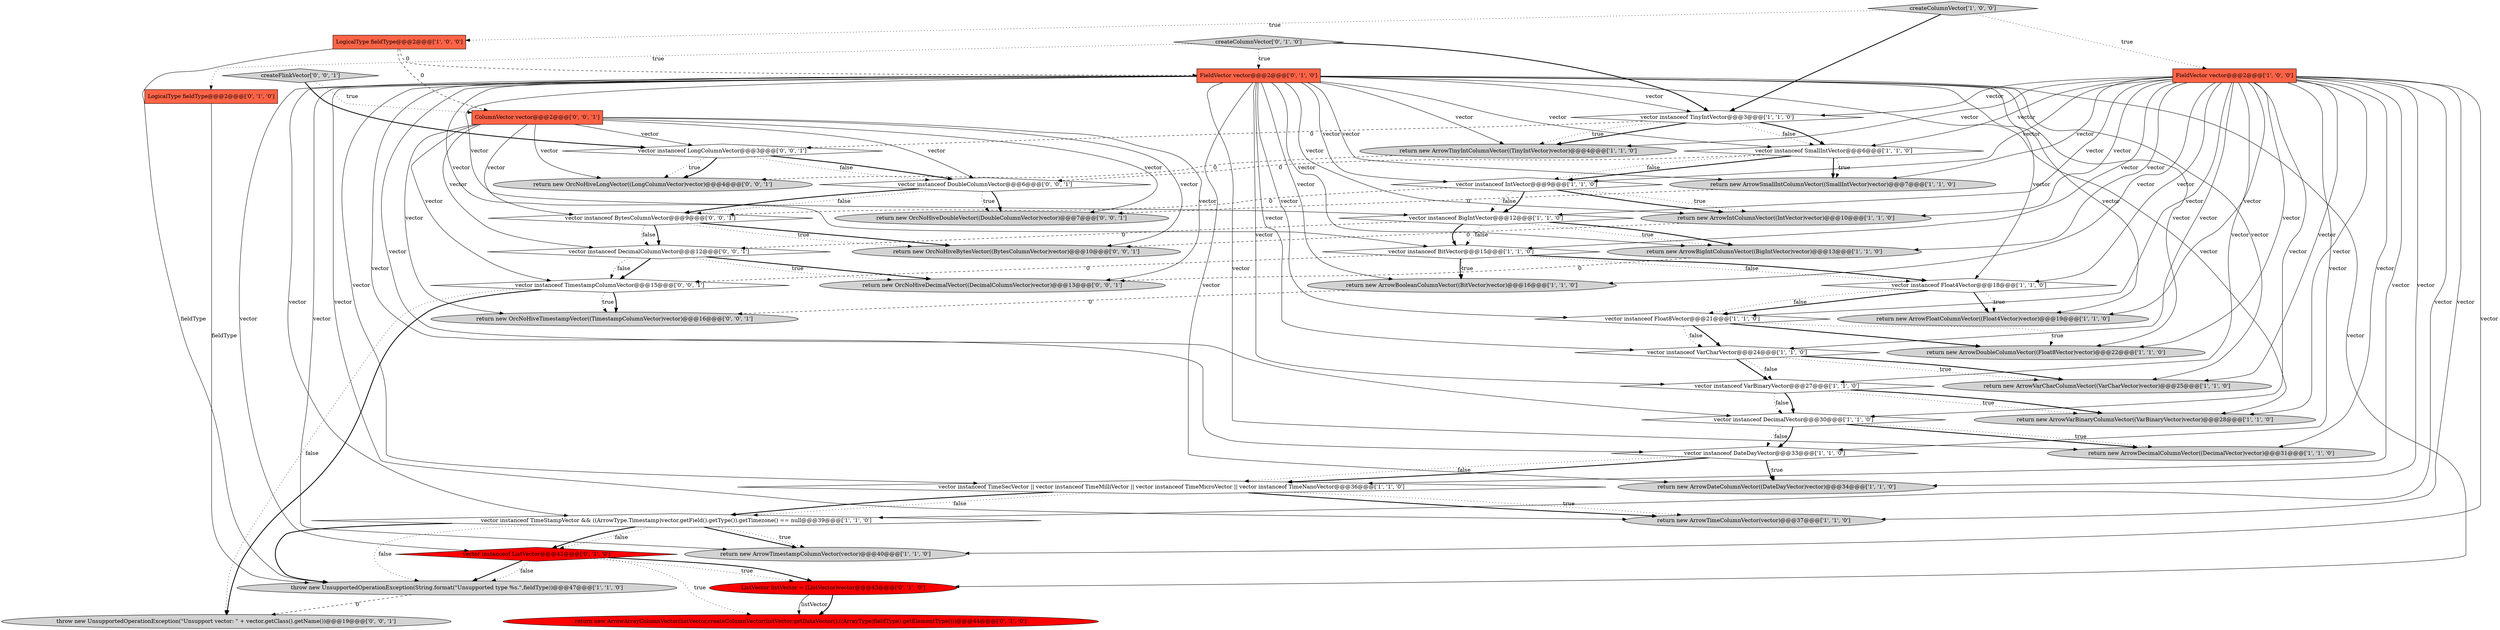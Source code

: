 digraph {
41 [style = filled, label = "vector instanceof BytesColumnVector@@@9@@@['0', '0', '1']", fillcolor = white, shape = diamond image = "AAA0AAABBB3BBB"];
42 [style = filled, label = "vector instanceof DoubleColumnVector@@@6@@@['0', '0', '1']", fillcolor = white, shape = diamond image = "AAA0AAABBB3BBB"];
27 [style = filled, label = "vector instanceof VarBinaryVector@@@27@@@['1', '1', '0']", fillcolor = white, shape = diamond image = "AAA0AAABBB1BBB"];
4 [style = filled, label = "LogicalType fieldType@@@2@@@['1', '0', '0']", fillcolor = tomato, shape = box image = "AAA1AAABBB1BBB"];
30 [style = filled, label = "ListVector listVector = (ListVector)vector@@@43@@@['0', '1', '0']", fillcolor = red, shape = ellipse image = "AAA1AAABBB2BBB"];
16 [style = filled, label = "throw new UnsupportedOperationException(String.format(\"Unsupported type %s.\",fieldType))@@@47@@@['1', '1', '0']", fillcolor = lightgray, shape = ellipse image = "AAA0AAABBB1BBB"];
8 [style = filled, label = "vector instanceof Float8Vector@@@21@@@['1', '1', '0']", fillcolor = white, shape = diamond image = "AAA0AAABBB1BBB"];
25 [style = filled, label = "return new ArrowBigIntColumnVector((BigIntVector)vector)@@@13@@@['1', '1', '0']", fillcolor = lightgray, shape = ellipse image = "AAA0AAABBB1BBB"];
29 [style = filled, label = "return new ArrowVarCharColumnVector((VarCharVector)vector)@@@25@@@['1', '1', '0']", fillcolor = lightgray, shape = ellipse image = "AAA0AAABBB1BBB"];
9 [style = filled, label = "return new ArrowFloatColumnVector((Float4Vector)vector)@@@19@@@['1', '1', '0']", fillcolor = lightgray, shape = ellipse image = "AAA0AAABBB1BBB"];
34 [style = filled, label = "vector instanceof ListVector@@@42@@@['0', '1', '0']", fillcolor = red, shape = diamond image = "AAA1AAABBB2BBB"];
2 [style = filled, label = "vector instanceof BigIntVector@@@12@@@['1', '1', '0']", fillcolor = white, shape = diamond image = "AAA0AAABBB1BBB"];
43 [style = filled, label = "createFlinkVector['0', '0', '1']", fillcolor = lightgray, shape = diamond image = "AAA0AAABBB3BBB"];
10 [style = filled, label = "vector instanceof DecimalVector@@@30@@@['1', '1', '0']", fillcolor = white, shape = diamond image = "AAA0AAABBB1BBB"];
28 [style = filled, label = "vector instanceof SmallIntVector@@@6@@@['1', '1', '0']", fillcolor = white, shape = diamond image = "AAA0AAABBB1BBB"];
22 [style = filled, label = "return new ArrowBooleanColumnVector((BitVector)vector)@@@16@@@['1', '1', '0']", fillcolor = lightgray, shape = ellipse image = "AAA0AAABBB1BBB"];
47 [style = filled, label = "vector instanceof LongColumnVector@@@3@@@['0', '0', '1']", fillcolor = white, shape = diamond image = "AAA0AAABBB3BBB"];
24 [style = filled, label = "return new ArrowDecimalColumnVector((DecimalVector)vector)@@@31@@@['1', '1', '0']", fillcolor = lightgray, shape = ellipse image = "AAA0AAABBB1BBB"];
36 [style = filled, label = "vector instanceof DecimalColumnVector@@@12@@@['0', '0', '1']", fillcolor = white, shape = diamond image = "AAA0AAABBB3BBB"];
45 [style = filled, label = "return new OrcNoHiveBytesVector((BytesColumnVector)vector)@@@10@@@['0', '0', '1']", fillcolor = lightgray, shape = ellipse image = "AAA0AAABBB3BBB"];
48 [style = filled, label = "return new OrcNoHiveDoubleVector((DoubleColumnVector)vector)@@@7@@@['0', '0', '1']", fillcolor = lightgray, shape = ellipse image = "AAA0AAABBB3BBB"];
44 [style = filled, label = "ColumnVector vector@@@2@@@['0', '0', '1']", fillcolor = tomato, shape = box image = "AAA0AAABBB3BBB"];
0 [style = filled, label = "vector instanceof IntVector@@@9@@@['1', '1', '0']", fillcolor = white, shape = diamond image = "AAA0AAABBB1BBB"];
33 [style = filled, label = "createColumnVector['0', '1', '0']", fillcolor = lightgray, shape = diamond image = "AAA0AAABBB2BBB"];
23 [style = filled, label = "vector instanceof Float4Vector@@@18@@@['1', '1', '0']", fillcolor = white, shape = diamond image = "AAA0AAABBB1BBB"];
37 [style = filled, label = "return new OrcNoHiveDecimalVector((DecimalColumnVector)vector)@@@13@@@['0', '0', '1']", fillcolor = lightgray, shape = ellipse image = "AAA0AAABBB3BBB"];
3 [style = filled, label = "vector instanceof VarCharVector@@@24@@@['1', '1', '0']", fillcolor = white, shape = diamond image = "AAA0AAABBB1BBB"];
7 [style = filled, label = "vector instanceof DateDayVector@@@33@@@['1', '1', '0']", fillcolor = white, shape = diamond image = "AAA0AAABBB1BBB"];
31 [style = filled, label = "LogicalType fieldType@@@2@@@['0', '1', '0']", fillcolor = tomato, shape = box image = "AAA0AAABBB2BBB"];
19 [style = filled, label = "return new ArrowTimestampColumnVector(vector)@@@40@@@['1', '1', '0']", fillcolor = lightgray, shape = ellipse image = "AAA0AAABBB1BBB"];
35 [style = filled, label = "return new ArrowArrayColumnVector(listVector,createColumnVector(listVector.getDataVector(),((ArrayType)fieldType).getElementType()))@@@44@@@['0', '1', '0']", fillcolor = red, shape = ellipse image = "AAA1AAABBB2BBB"];
40 [style = filled, label = "throw new UnsupportedOperationException(\"Unsupport vector: \" + vector.getClass().getName())@@@19@@@['0', '0', '1']", fillcolor = lightgray, shape = ellipse image = "AAA0AAABBB3BBB"];
1 [style = filled, label = "FieldVector vector@@@2@@@['1', '0', '0']", fillcolor = tomato, shape = box image = "AAA0AAABBB1BBB"];
14 [style = filled, label = "return new ArrowDoubleColumnVector((Float8Vector)vector)@@@22@@@['1', '1', '0']", fillcolor = lightgray, shape = ellipse image = "AAA0AAABBB1BBB"];
21 [style = filled, label = "vector instanceof TimeStampVector && ((ArrowType.Timestamp)vector.getField().getType()).getTimezone() == null@@@39@@@['1', '1', '0']", fillcolor = white, shape = diamond image = "AAA0AAABBB1BBB"];
6 [style = filled, label = "return new ArrowTimeColumnVector(vector)@@@37@@@['1', '1', '0']", fillcolor = lightgray, shape = ellipse image = "AAA0AAABBB1BBB"];
13 [style = filled, label = "return new ArrowDateColumnVector((DateDayVector)vector)@@@34@@@['1', '1', '0']", fillcolor = lightgray, shape = ellipse image = "AAA0AAABBB1BBB"];
32 [style = filled, label = "FieldVector vector@@@2@@@['0', '1', '0']", fillcolor = tomato, shape = box image = "AAA1AAABBB2BBB"];
5 [style = filled, label = "return new ArrowSmallIntColumnVector((SmallIntVector)vector)@@@7@@@['1', '1', '0']", fillcolor = lightgray, shape = ellipse image = "AAA0AAABBB1BBB"];
38 [style = filled, label = "return new OrcNoHiveLongVector((LongColumnVector)vector)@@@4@@@['0', '0', '1']", fillcolor = lightgray, shape = ellipse image = "AAA0AAABBB3BBB"];
18 [style = filled, label = "return new ArrowIntColumnVector((IntVector)vector)@@@10@@@['1', '1', '0']", fillcolor = lightgray, shape = ellipse image = "AAA0AAABBB1BBB"];
46 [style = filled, label = "vector instanceof TimestampColumnVector@@@15@@@['0', '0', '1']", fillcolor = white, shape = diamond image = "AAA0AAABBB3BBB"];
11 [style = filled, label = "createColumnVector['1', '0', '0']", fillcolor = lightgray, shape = diamond image = "AAA0AAABBB1BBB"];
39 [style = filled, label = "return new OrcNoHiveTimestampVector((TimestampColumnVector)vector)@@@16@@@['0', '0', '1']", fillcolor = lightgray, shape = ellipse image = "AAA0AAABBB3BBB"];
26 [style = filled, label = "vector instanceof TinyIntVector@@@3@@@['1', '1', '0']", fillcolor = white, shape = diamond image = "AAA0AAABBB1BBB"];
20 [style = filled, label = "return new ArrowVarBinaryColumnVector((VarBinaryVector)vector)@@@28@@@['1', '1', '0']", fillcolor = lightgray, shape = ellipse image = "AAA0AAABBB1BBB"];
12 [style = filled, label = "vector instanceof TimeSecVector || vector instanceof TimeMilliVector || vector instanceof TimeMicroVector || vector instanceof TimeNanoVector@@@36@@@['1', '1', '0']", fillcolor = white, shape = diamond image = "AAA0AAABBB1BBB"];
17 [style = filled, label = "return new ArrowTinyIntColumnVector((TinyIntVector)vector)@@@4@@@['1', '1', '0']", fillcolor = lightgray, shape = ellipse image = "AAA0AAABBB1BBB"];
15 [style = filled, label = "vector instanceof BitVector@@@15@@@['1', '1', '0']", fillcolor = white, shape = diamond image = "AAA0AAABBB1BBB"];
10->7 [style = dotted, label="false"];
42->41 [style = bold, label=""];
44->36 [style = solid, label="vector"];
34->16 [style = dotted, label="false"];
7->12 [style = dotted, label="false"];
10->24 [style = bold, label=""];
11->1 [style = dotted, label="true"];
21->34 [style = dotted, label="false"];
0->2 [style = dotted, label="false"];
32->23 [style = solid, label="vector"];
42->48 [style = bold, label=""];
1->22 [style = solid, label="vector"];
1->6 [style = solid, label="vector"];
1->20 [style = solid, label="vector"];
32->26 [style = solid, label="vector"];
3->27 [style = bold, label=""];
2->25 [style = dotted, label="true"];
26->28 [style = dotted, label="false"];
28->0 [style = bold, label=""];
1->29 [style = solid, label="vector"];
2->36 [style = dashed, label="0"];
2->15 [style = bold, label=""];
42->48 [style = dotted, label="true"];
32->10 [style = solid, label="vector"];
21->16 [style = bold, label=""];
1->21 [style = solid, label="vector"];
41->45 [style = bold, label=""];
1->7 [style = solid, label="vector"];
25->37 [style = dashed, label="0"];
15->23 [style = dotted, label="false"];
26->28 [style = bold, label=""];
1->28 [style = solid, label="vector"];
44->38 [style = solid, label="vector"];
2->25 [style = bold, label=""];
32->15 [style = solid, label="vector"];
32->0 [style = solid, label="vector"];
32->27 [style = solid, label="vector"];
28->5 [style = bold, label=""];
12->21 [style = dotted, label="false"];
21->19 [style = bold, label=""];
26->17 [style = bold, label=""];
32->24 [style = solid, label="vector"];
3->29 [style = dotted, label="true"];
33->32 [style = dotted, label="true"];
12->21 [style = bold, label=""];
32->18 [style = solid, label="vector"];
7->13 [style = dotted, label="true"];
26->47 [style = dashed, label="0"];
1->10 [style = solid, label="vector"];
1->8 [style = solid, label="vector"];
44->42 [style = solid, label="vector"];
44->37 [style = solid, label="vector"];
28->42 [style = dashed, label="0"];
46->39 [style = bold, label=""];
18->45 [style = dashed, label="0"];
23->8 [style = bold, label=""];
32->21 [style = solid, label="vector"];
10->7 [style = bold, label=""];
23->9 [style = dotted, label="true"];
44->48 [style = solid, label="vector"];
36->46 [style = bold, label=""];
4->16 [style = solid, label="fieldType"];
0->41 [style = dashed, label="0"];
44->41 [style = solid, label="vector"];
43->47 [style = bold, label=""];
32->25 [style = solid, label="vector"];
12->6 [style = dotted, label="true"];
44->45 [style = solid, label="vector"];
1->5 [style = solid, label="vector"];
1->13 [style = solid, label="vector"];
27->20 [style = dotted, label="true"];
8->14 [style = dotted, label="true"];
10->24 [style = dotted, label="true"];
32->6 [style = solid, label="vector"];
1->18 [style = solid, label="vector"];
1->2 [style = solid, label="vector"];
36->37 [style = bold, label=""];
32->12 [style = solid, label="vector"];
46->40 [style = bold, label=""];
47->38 [style = dotted, label="true"];
27->20 [style = bold, label=""];
3->29 [style = bold, label=""];
4->44 [style = dashed, label="0"];
47->42 [style = dotted, label="false"];
16->40 [style = dashed, label="0"];
11->26 [style = bold, label=""];
33->31 [style = dotted, label="true"];
44->39 [style = solid, label="vector"];
32->29 [style = solid, label="vector"];
21->16 [style = dotted, label="false"];
44->46 [style = solid, label="vector"];
32->30 [style = solid, label="vector"];
1->9 [style = solid, label="vector"];
1->0 [style = solid, label="vector"];
0->18 [style = dotted, label="true"];
2->15 [style = dotted, label="false"];
47->42 [style = bold, label=""];
42->41 [style = dotted, label="false"];
8->3 [style = bold, label=""];
21->34 [style = bold, label=""];
30->35 [style = solid, label="listVector"];
32->3 [style = solid, label="vector"];
3->27 [style = dotted, label="false"];
8->14 [style = bold, label=""];
1->14 [style = solid, label="vector"];
32->28 [style = solid, label="vector"];
1->27 [style = solid, label="vector"];
11->4 [style = dotted, label="true"];
32->5 [style = solid, label="vector"];
17->38 [style = dashed, label="0"];
32->14 [style = solid, label="vector"];
36->37 [style = dotted, label="true"];
1->12 [style = solid, label="vector"];
15->22 [style = bold, label=""];
33->26 [style = bold, label=""];
1->3 [style = solid, label="vector"];
1->23 [style = solid, label="vector"];
43->44 [style = dotted, label="true"];
44->47 [style = solid, label="vector"];
1->19 [style = solid, label="vector"];
41->36 [style = bold, label=""];
30->35 [style = bold, label=""];
34->35 [style = dotted, label="true"];
26->17 [style = dotted, label="true"];
34->16 [style = bold, label=""];
27->10 [style = bold, label=""];
28->0 [style = dotted, label="false"];
0->18 [style = bold, label=""];
31->16 [style = solid, label="fieldType"];
27->10 [style = dotted, label="false"];
34->30 [style = dotted, label="true"];
7->13 [style = bold, label=""];
15->23 [style = bold, label=""];
1->25 [style = solid, label="vector"];
8->3 [style = dotted, label="false"];
7->12 [style = bold, label=""];
0->2 [style = bold, label=""];
15->22 [style = dotted, label="true"];
32->20 [style = solid, label="vector"];
12->6 [style = bold, label=""];
47->38 [style = bold, label=""];
34->30 [style = bold, label=""];
32->7 [style = solid, label="vector"];
41->45 [style = dotted, label="true"];
32->2 [style = solid, label="vector"];
32->19 [style = solid, label="vector"];
1->26 [style = solid, label="vector"];
23->8 [style = dotted, label="false"];
4->32 [style = dashed, label="0"];
32->9 [style = solid, label="vector"];
28->5 [style = dotted, label="true"];
46->40 [style = dotted, label="false"];
5->48 [style = dashed, label="0"];
32->22 [style = solid, label="vector"];
1->15 [style = solid, label="vector"];
15->46 [style = dashed, label="0"];
41->36 [style = dotted, label="false"];
21->19 [style = dotted, label="true"];
32->34 [style = solid, label="vector"];
22->39 [style = dashed, label="0"];
46->39 [style = dotted, label="true"];
32->13 [style = solid, label="vector"];
32->8 [style = solid, label="vector"];
1->17 [style = solid, label="vector"];
1->24 [style = solid, label="vector"];
23->9 [style = bold, label=""];
36->46 [style = dotted, label="false"];
32->17 [style = solid, label="vector"];
}
